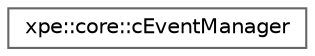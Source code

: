 digraph "Graphical Class Hierarchy"
{
 // LATEX_PDF_SIZE
  bgcolor="transparent";
  edge [fontname=Helvetica,fontsize=10,labelfontname=Helvetica,labelfontsize=10];
  node [fontname=Helvetica,fontsize=10,shape=box,height=0.2,width=0.4];
  rankdir="LR";
  Node0 [id="Node000000",label="xpe::core::cEventManager",height=0.2,width=0.4,color="grey40", fillcolor="white", style="filled",URL="$classxpe_1_1core_1_1c_event_manager.html",tooltip=" "];
}
